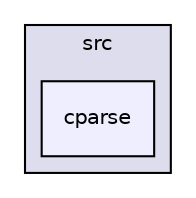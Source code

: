 digraph "src/cparse" {
  bgcolor=transparent;
  compound=true
  node [ fontsize="10", fontname="Helvetica"];
  edge [ labelfontsize="10", labelfontname="Helvetica"];
  subgraph clusterdir_68267d1309a1af8e8297ef4c3efbcdba {
    graph [ bgcolor="#ddddee", pencolor="black", label="src" fontname="Helvetica", fontsize="10", URL="dir_68267d1309a1af8e8297ef4c3efbcdba.html"]
  dir_10613ce9fd58e00c40aa9275c7eab93e [shape=box, label="cparse", style="filled", fillcolor="#eeeeff", pencolor="black", URL="dir_10613ce9fd58e00c40aa9275c7eab93e.html"];
  }
}
